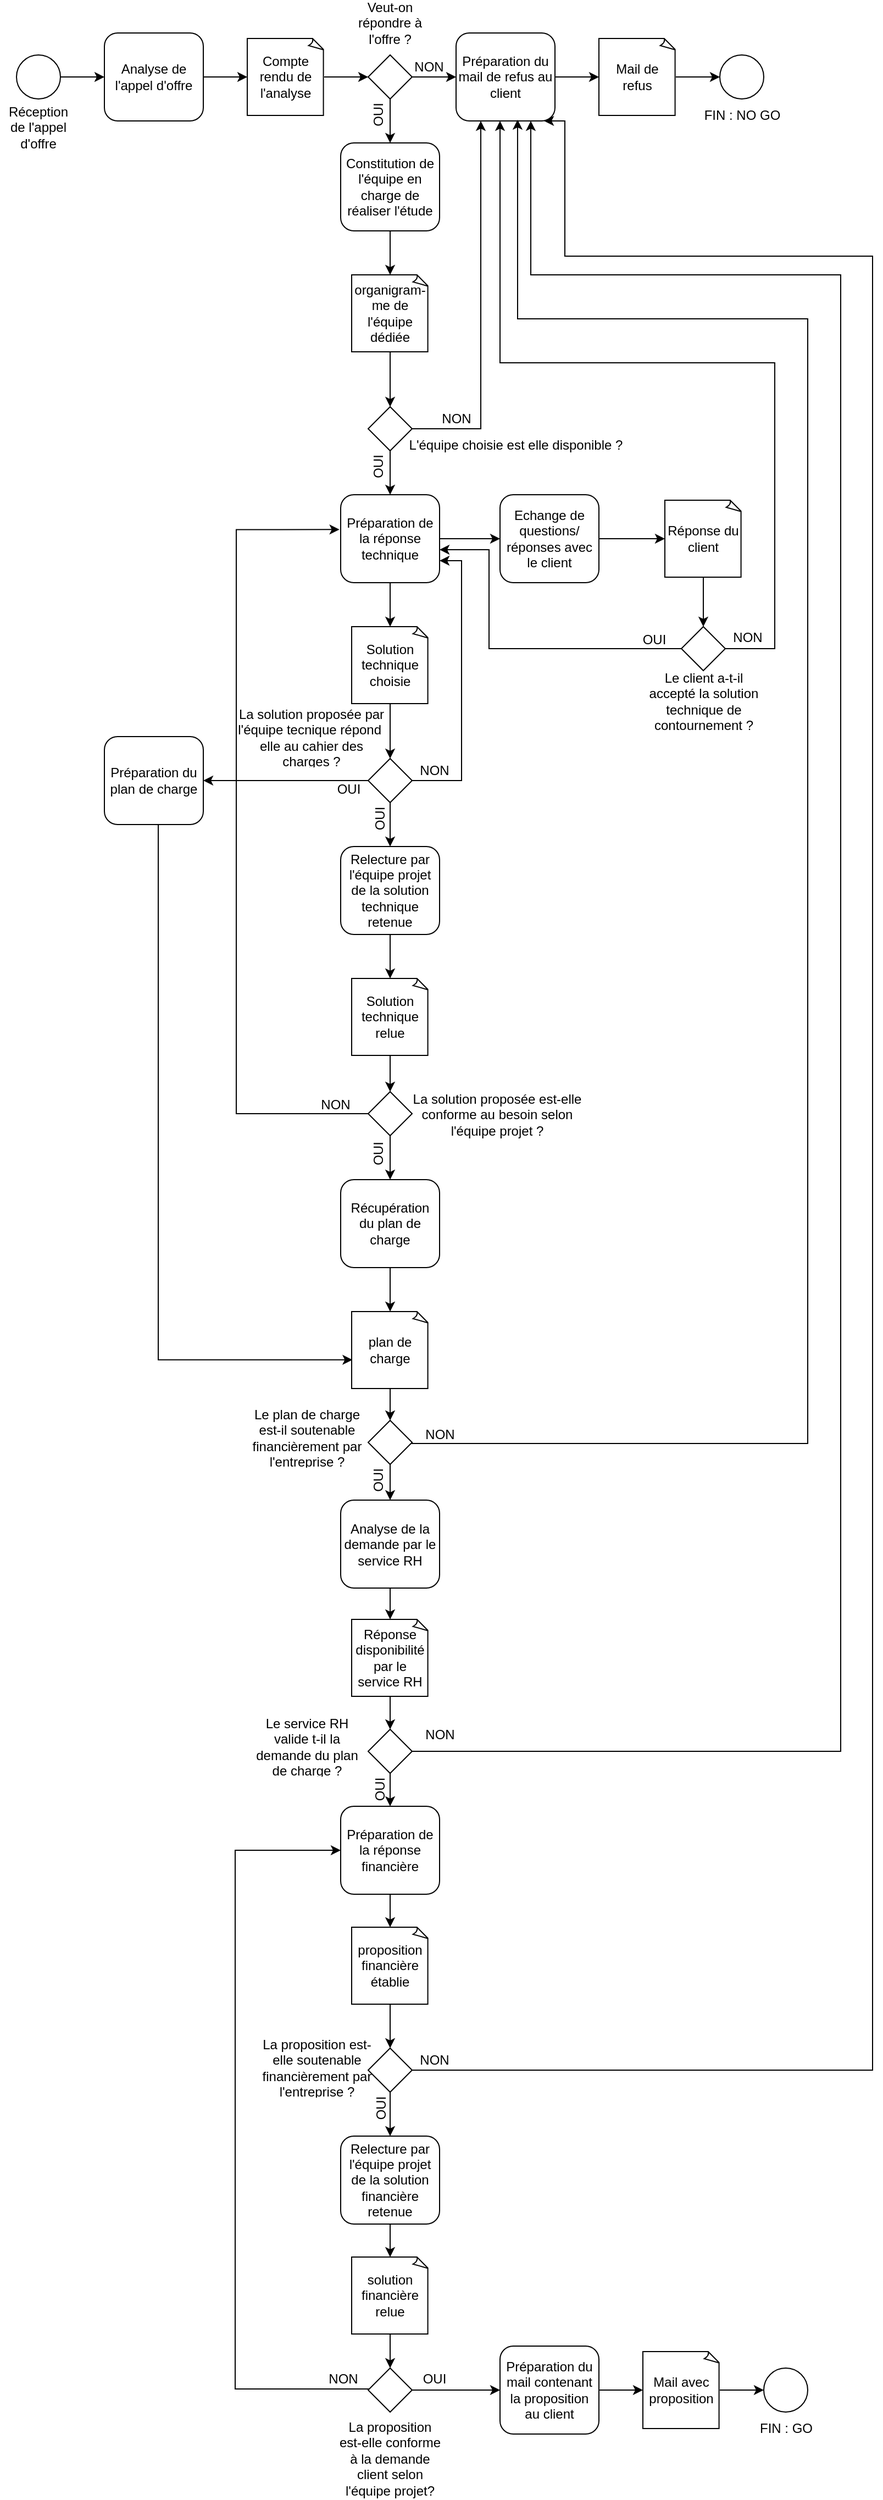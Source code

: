 <mxfile version="21.6.1" type="github">
  <diagram name="Page-1" id="06tbPVwSqotmteYgba5W">
    <mxGraphModel dx="1434" dy="726" grid="1" gridSize="10" guides="1" tooltips="1" connect="1" arrows="1" fold="1" page="1" pageScale="1" pageWidth="827" pageHeight="1169" math="0" shadow="0">
      <root>
        <mxCell id="0" />
        <mxCell id="1" parent="0" />
        <mxCell id="W4CwJOv0dRvsqOfOB2o--12" style="edgeStyle=orthogonalEdgeStyle;rounded=0;orthogonalLoop=1;jettySize=auto;html=1;entryX=0;entryY=0.5;entryDx=0;entryDy=0;" parent="1" source="W4CwJOv0dRvsqOfOB2o--1" target="W4CwJOv0dRvsqOfOB2o--9" edge="1">
          <mxGeometry relative="1" as="geometry" />
        </mxCell>
        <mxCell id="W4CwJOv0dRvsqOfOB2o--1" value="" style="ellipse;whiteSpace=wrap;html=1;aspect=fixed;" parent="1" vertex="1">
          <mxGeometry x="21" y="57" width="40" height="40" as="geometry" />
        </mxCell>
        <mxCell id="W4CwJOv0dRvsqOfOB2o--17" value="" style="edgeStyle=orthogonalEdgeStyle;rounded=0;orthogonalLoop=1;jettySize=auto;html=1;entryX=0.5;entryY=0;entryDx=0;entryDy=0;" parent="1" source="W4CwJOv0dRvsqOfOB2o--6" target="W4CwJOv0dRvsqOfOB2o--71" edge="1">
          <mxGeometry relative="1" as="geometry">
            <mxPoint x="361" y="132" as="targetPoint" />
          </mxGeometry>
        </mxCell>
        <mxCell id="W4CwJOv0dRvsqOfOB2o--23" value="" style="edgeStyle=orthogonalEdgeStyle;rounded=0;orthogonalLoop=1;jettySize=auto;html=1;" parent="1" source="W4CwJOv0dRvsqOfOB2o--6" target="W4CwJOv0dRvsqOfOB2o--22" edge="1">
          <mxGeometry relative="1" as="geometry" />
        </mxCell>
        <mxCell id="W4CwJOv0dRvsqOfOB2o--6" value="" style="rhombus;whiteSpace=wrap;html=1;" parent="1" vertex="1">
          <mxGeometry x="341" y="57" width="40" height="40" as="geometry" />
        </mxCell>
        <mxCell id="W4CwJOv0dRvsqOfOB2o--66" value="" style="edgeStyle=orthogonalEdgeStyle;rounded=0;orthogonalLoop=1;jettySize=auto;html=1;" parent="1" source="W4CwJOv0dRvsqOfOB2o--9" target="W4CwJOv0dRvsqOfOB2o--65" edge="1">
          <mxGeometry relative="1" as="geometry" />
        </mxCell>
        <mxCell id="W4CwJOv0dRvsqOfOB2o--9" value="Analyse de l&#39;appel d&#39;offre" style="rounded=1;whiteSpace=wrap;html=1;" parent="1" vertex="1">
          <mxGeometry x="101" y="37" width="90" height="80" as="geometry" />
        </mxCell>
        <mxCell id="W4CwJOv0dRvsqOfOB2o--14" value="" style="ellipse;whiteSpace=wrap;html=1;" parent="1" vertex="1">
          <mxGeometry x="661" y="57" width="40" height="40" as="geometry" />
        </mxCell>
        <mxCell id="W4CwJOv0dRvsqOfOB2o--18" value="&lt;p&gt;Réception de l&#39;appel d&#39;offre&lt;br&gt;&lt;/p&gt;" style="text;html=1;strokeColor=none;fillColor=none;spacing=5;spacingTop=-20;whiteSpace=wrap;overflow=hidden;rounded=0;align=center;" parent="1" vertex="1">
          <mxGeometry x="6" y="100" width="70" height="50" as="geometry" />
        </mxCell>
        <mxCell id="W4CwJOv0dRvsqOfOB2o--20" value="OUI" style="text;html=1;align=center;verticalAlign=bottom;resizable=0;points=[];autosize=1;strokeColor=none;fillColor=none;horizontal=0;" parent="1" vertex="1">
          <mxGeometry x="319.73" y="97" width="40" height="30" as="geometry" />
        </mxCell>
        <mxCell id="W4CwJOv0dRvsqOfOB2o--21" value="NON" style="text;html=1;align=center;verticalAlign=bottom;resizable=0;points=[];autosize=1;strokeColor=none;fillColor=none;" parent="1" vertex="1">
          <mxGeometry x="371" y="47" width="50" height="30" as="geometry" />
        </mxCell>
        <mxCell id="W4CwJOv0dRvsqOfOB2o--69" value="" style="edgeStyle=orthogonalEdgeStyle;rounded=0;orthogonalLoop=1;jettySize=auto;html=1;" parent="1" source="W4CwJOv0dRvsqOfOB2o--22" target="W4CwJOv0dRvsqOfOB2o--68" edge="1">
          <mxGeometry relative="1" as="geometry" />
        </mxCell>
        <mxCell id="W4CwJOv0dRvsqOfOB2o--22" value="Préparation du mail de refus au client" style="rounded=1;whiteSpace=wrap;html=1;" parent="1" vertex="1">
          <mxGeometry x="421" y="37" width="90" height="80" as="geometry" />
        </mxCell>
        <mxCell id="W4CwJOv0dRvsqOfOB2o--25" value="FIN : NO GO" style="text;html=1;align=center;verticalAlign=middle;resizable=0;points=[];autosize=1;strokeColor=none;fillColor=none;" parent="1" vertex="1">
          <mxGeometry x="636" y="97" width="90" height="30" as="geometry" />
        </mxCell>
        <mxCell id="W4CwJOv0dRvsqOfOB2o--95" value="" style="edgeStyle=orthogonalEdgeStyle;rounded=0;orthogonalLoop=1;jettySize=auto;html=1;" parent="1" source="W4CwJOv0dRvsqOfOB2o--26" target="W4CwJOv0dRvsqOfOB2o--93" edge="1">
          <mxGeometry relative="1" as="geometry" />
        </mxCell>
        <mxCell id="W4CwJOv0dRvsqOfOB2o--163" value="" style="edgeStyle=orthogonalEdgeStyle;rounded=0;orthogonalLoop=1;jettySize=auto;html=1;" parent="1" source="W4CwJOv0dRvsqOfOB2o--26" target="W4CwJOv0dRvsqOfOB2o--94" edge="1">
          <mxGeometry relative="1" as="geometry" />
        </mxCell>
        <mxCell id="W4CwJOv0dRvsqOfOB2o--26" value="Préparation de la réponse technique " style="rounded=1;whiteSpace=wrap;html=1;" parent="1" vertex="1">
          <mxGeometry x="316" y="457" width="90" height="80" as="geometry" />
        </mxCell>
        <mxCell id="W4CwJOv0dRvsqOfOB2o--146" value="" style="edgeStyle=orthogonalEdgeStyle;rounded=0;orthogonalLoop=1;jettySize=auto;html=1;" parent="1" source="W4CwJOv0dRvsqOfOB2o--53" target="W4CwJOv0dRvsqOfOB2o--143" edge="1">
          <mxGeometry relative="1" as="geometry" />
        </mxCell>
        <mxCell id="W4CwJOv0dRvsqOfOB2o--164" style="edgeStyle=orthogonalEdgeStyle;rounded=0;orthogonalLoop=1;jettySize=auto;html=1;exitX=1;exitY=0.5;exitDx=0;exitDy=0;entryX=1;entryY=0.75;entryDx=0;entryDy=0;" parent="1" source="W4CwJOv0dRvsqOfOB2o--53" target="W4CwJOv0dRvsqOfOB2o--26" edge="1">
          <mxGeometry relative="1" as="geometry">
            <Array as="points">
              <mxPoint x="426" y="717" />
              <mxPoint x="426" y="517" />
            </Array>
            <mxPoint x="476" y="717" as="sourcePoint" />
            <mxPoint x="451" y="517" as="targetPoint" />
          </mxGeometry>
        </mxCell>
        <mxCell id="qf3wXV-jR4rl2hwFz4tr-2" style="edgeStyle=orthogonalEdgeStyle;rounded=0;orthogonalLoop=1;jettySize=auto;html=1;entryX=1;entryY=0.5;entryDx=0;entryDy=0;" edge="1" parent="1" source="W4CwJOv0dRvsqOfOB2o--53" target="W4CwJOv0dRvsqOfOB2o--166">
          <mxGeometry relative="1" as="geometry" />
        </mxCell>
        <mxCell id="W4CwJOv0dRvsqOfOB2o--53" value="" style="rhombus;whiteSpace=wrap;html=1;" parent="1" vertex="1">
          <mxGeometry x="341" y="697" width="40" height="40" as="geometry" />
        </mxCell>
        <mxCell id="W4CwJOv0dRvsqOfOB2o--67" value="" style="edgeStyle=orthogonalEdgeStyle;rounded=0;orthogonalLoop=1;jettySize=auto;html=1;entryX=0;entryY=0.5;entryDx=0;entryDy=0;" parent="1" source="W4CwJOv0dRvsqOfOB2o--65" target="W4CwJOv0dRvsqOfOB2o--6" edge="1">
          <mxGeometry relative="1" as="geometry" />
        </mxCell>
        <mxCell id="W4CwJOv0dRvsqOfOB2o--65" value="Compte rendu de l&#39;analyse" style="whiteSpace=wrap;html=1;shape=mxgraph.basic.document" parent="1" vertex="1">
          <mxGeometry x="231" y="42" width="70" height="70" as="geometry" />
        </mxCell>
        <mxCell id="W4CwJOv0dRvsqOfOB2o--70" value="" style="edgeStyle=orthogonalEdgeStyle;rounded=0;orthogonalLoop=1;jettySize=auto;html=1;entryX=0;entryY=0.5;entryDx=0;entryDy=0;" parent="1" source="W4CwJOv0dRvsqOfOB2o--68" target="W4CwJOv0dRvsqOfOB2o--14" edge="1">
          <mxGeometry relative="1" as="geometry" />
        </mxCell>
        <mxCell id="W4CwJOv0dRvsqOfOB2o--68" value="Mail de refus" style="whiteSpace=wrap;html=1;shape=mxgraph.basic.document" parent="1" vertex="1">
          <mxGeometry x="551" y="42" width="70" height="70" as="geometry" />
        </mxCell>
        <mxCell id="W4CwJOv0dRvsqOfOB2o--77" value="" style="edgeStyle=orthogonalEdgeStyle;rounded=0;orthogonalLoop=1;jettySize=auto;html=1;" parent="1" source="W4CwJOv0dRvsqOfOB2o--71" target="W4CwJOv0dRvsqOfOB2o--76" edge="1">
          <mxGeometry relative="1" as="geometry" />
        </mxCell>
        <mxCell id="W4CwJOv0dRvsqOfOB2o--71" value="Constitution de l&#39;équipe en charge de réaliser l&#39;étude " style="rounded=1;whiteSpace=wrap;html=1;" parent="1" vertex="1">
          <mxGeometry x="316" y="137" width="90" height="80" as="geometry" />
        </mxCell>
        <mxCell id="W4CwJOv0dRvsqOfOB2o--72" value="Veut-on répondre à l&#39;offre ?" style="text;html=1;strokeColor=none;fillColor=none;spacing=5;spacingTop=-20;whiteSpace=wrap;overflow=hidden;rounded=0;align=center;" parent="1" vertex="1">
          <mxGeometry x="326" y="17" width="70" height="30" as="geometry" />
        </mxCell>
        <mxCell id="W4CwJOv0dRvsqOfOB2o--90" value="" style="edgeStyle=orthogonalEdgeStyle;rounded=0;orthogonalLoop=1;jettySize=auto;html=1;" parent="1" source="W4CwJOv0dRvsqOfOB2o--75" target="W4CwJOv0dRvsqOfOB2o--26" edge="1">
          <mxGeometry relative="1" as="geometry" />
        </mxCell>
        <mxCell id="W4CwJOv0dRvsqOfOB2o--210" style="edgeStyle=orthogonalEdgeStyle;rounded=0;orthogonalLoop=1;jettySize=auto;html=1;entryX=0.25;entryY=1;entryDx=0;entryDy=0;" parent="1" source="W4CwJOv0dRvsqOfOB2o--75" target="W4CwJOv0dRvsqOfOB2o--22" edge="1">
          <mxGeometry relative="1" as="geometry" />
        </mxCell>
        <mxCell id="W4CwJOv0dRvsqOfOB2o--75" value="" style="rhombus;whiteSpace=wrap;html=1;" parent="1" vertex="1">
          <mxGeometry x="341" y="377" width="40" height="40" as="geometry" />
        </mxCell>
        <mxCell id="W4CwJOv0dRvsqOfOB2o--78" value="" style="edgeStyle=orthogonalEdgeStyle;rounded=0;orthogonalLoop=1;jettySize=auto;html=1;" parent="1" source="W4CwJOv0dRvsqOfOB2o--76" target="W4CwJOv0dRvsqOfOB2o--75" edge="1">
          <mxGeometry relative="1" as="geometry" />
        </mxCell>
        <mxCell id="W4CwJOv0dRvsqOfOB2o--76" value="organigram-me de l&#39;équipe dédiée" style="whiteSpace=wrap;html=1;shape=mxgraph.basic.document" parent="1" vertex="1">
          <mxGeometry x="326" y="257" width="70" height="70" as="geometry" />
        </mxCell>
        <mxCell id="W4CwJOv0dRvsqOfOB2o--79" value="L&#39;équipe choisie est elle disponible ?" style="text;html=1;align=center;verticalAlign=middle;resizable=0;points=[];autosize=1;strokeColor=none;fillColor=none;" parent="1" vertex="1">
          <mxGeometry x="359.73" y="397" width="230" height="30" as="geometry" />
        </mxCell>
        <mxCell id="W4CwJOv0dRvsqOfOB2o--88" value="NON" style="text;html=1;align=center;verticalAlign=bottom;resizable=0;points=[];autosize=1;strokeColor=none;fillColor=none;" parent="1" vertex="1">
          <mxGeometry x="396" y="367" width="50" height="30" as="geometry" />
        </mxCell>
        <mxCell id="W4CwJOv0dRvsqOfOB2o--91" value="OUI" style="text;html=1;align=center;verticalAlign=bottom;resizable=0;points=[];autosize=1;strokeColor=none;fillColor=none;horizontal=0;" parent="1" vertex="1">
          <mxGeometry x="319.73" y="417" width="40" height="30" as="geometry" />
        </mxCell>
        <mxCell id="W4CwJOv0dRvsqOfOB2o--96" value="" style="edgeStyle=orthogonalEdgeStyle;rounded=0;orthogonalLoop=1;jettySize=auto;html=1;" parent="1" source="W4CwJOv0dRvsqOfOB2o--93" target="W4CwJOv0dRvsqOfOB2o--53" edge="1">
          <mxGeometry relative="1" as="geometry" />
        </mxCell>
        <mxCell id="W4CwJOv0dRvsqOfOB2o--93" value="Solution technique choisie" style="whiteSpace=wrap;html=1;shape=mxgraph.basic.document" parent="1" vertex="1">
          <mxGeometry x="326" y="577" width="70" height="70" as="geometry" />
        </mxCell>
        <mxCell id="W4CwJOv0dRvsqOfOB2o--108" value="" style="edgeStyle=orthogonalEdgeStyle;rounded=0;orthogonalLoop=1;jettySize=auto;html=1;" parent="1" source="W4CwJOv0dRvsqOfOB2o--94" target="W4CwJOv0dRvsqOfOB2o--102" edge="1">
          <mxGeometry relative="1" as="geometry" />
        </mxCell>
        <mxCell id="W4CwJOv0dRvsqOfOB2o--94" value="Echange de questions/ réponses avec le client" style="rounded=1;whiteSpace=wrap;html=1;" parent="1" vertex="1">
          <mxGeometry x="461" y="457" width="90" height="80" as="geometry" />
        </mxCell>
        <mxCell id="W4CwJOv0dRvsqOfOB2o--114" value="" style="edgeStyle=orthogonalEdgeStyle;rounded=0;orthogonalLoop=1;jettySize=auto;html=1;" parent="1" source="W4CwJOv0dRvsqOfOB2o--98" target="W4CwJOv0dRvsqOfOB2o--113" edge="1">
          <mxGeometry relative="1" as="geometry" />
        </mxCell>
        <mxCell id="W4CwJOv0dRvsqOfOB2o--98" value="Préparation de la réponse financière" style="rounded=1;whiteSpace=wrap;html=1;" parent="1" vertex="1">
          <mxGeometry x="316" y="1650" width="90" height="80" as="geometry" />
        </mxCell>
        <mxCell id="W4CwJOv0dRvsqOfOB2o--100" value="OUI" style="text;html=1;align=center;verticalAlign=bottom;resizable=0;points=[];autosize=1;strokeColor=none;fillColor=none;horizontal=0;" parent="1" vertex="1">
          <mxGeometry x="321" y="737" width="40" height="30" as="geometry" />
        </mxCell>
        <mxCell id="W4CwJOv0dRvsqOfOB2o--105" value="" style="edgeStyle=orthogonalEdgeStyle;rounded=0;orthogonalLoop=1;jettySize=auto;html=1;" parent="1" source="W4CwJOv0dRvsqOfOB2o--102" target="W4CwJOv0dRvsqOfOB2o--103" edge="1">
          <mxGeometry relative="1" as="geometry" />
        </mxCell>
        <mxCell id="W4CwJOv0dRvsqOfOB2o--102" value="Réponse du client" style="whiteSpace=wrap;html=1;shape=mxgraph.basic.document" parent="1" vertex="1">
          <mxGeometry x="611" y="462" width="70" height="70" as="geometry" />
        </mxCell>
        <mxCell id="W4CwJOv0dRvsqOfOB2o--147" style="edgeStyle=orthogonalEdgeStyle;rounded=0;orthogonalLoop=1;jettySize=auto;html=1;" parent="1" source="W4CwJOv0dRvsqOfOB2o--103" edge="1">
          <mxGeometry relative="1" as="geometry">
            <mxPoint x="406" y="507" as="targetPoint" />
            <Array as="points">
              <mxPoint x="451" y="597" />
              <mxPoint x="451" y="507" />
              <mxPoint x="406" y="507" />
            </Array>
          </mxGeometry>
        </mxCell>
        <mxCell id="W4CwJOv0dRvsqOfOB2o--154" style="edgeStyle=orthogonalEdgeStyle;rounded=0;orthogonalLoop=1;jettySize=auto;html=1;" parent="1" source="W4CwJOv0dRvsqOfOB2o--103" edge="1">
          <mxGeometry relative="1" as="geometry">
            <mxPoint x="461" y="117" as="targetPoint" />
            <Array as="points">
              <mxPoint x="711" y="597" />
              <mxPoint x="711" y="337" />
              <mxPoint x="461" y="337" />
            </Array>
          </mxGeometry>
        </mxCell>
        <mxCell id="W4CwJOv0dRvsqOfOB2o--103" value="" style="rhombus;whiteSpace=wrap;html=1;" parent="1" vertex="1">
          <mxGeometry x="626" y="577" width="40" height="40" as="geometry" />
        </mxCell>
        <mxCell id="W4CwJOv0dRvsqOfOB2o--111" value="La solution proposée par l&#39;équipe tecnique répond&amp;nbsp; elle au cahier des charges ?" style="text;html=1;strokeColor=none;fillColor=none;spacing=5;spacingTop=-20;whiteSpace=wrap;overflow=hidden;rounded=0;align=center;" parent="1" vertex="1">
          <mxGeometry x="217" y="660" width="145" height="45" as="geometry" />
        </mxCell>
        <mxCell id="W4CwJOv0dRvsqOfOB2o--112" value="Le client a-t-il accepté la solution technique de contournement ?" style="text;html=1;strokeColor=none;fillColor=none;spacing=5;spacingTop=-20;whiteSpace=wrap;overflow=hidden;rounded=0;align=center;" parent="1" vertex="1">
          <mxGeometry x="588.5" y="627" width="115" height="50" as="geometry" />
        </mxCell>
        <mxCell id="W4CwJOv0dRvsqOfOB2o--117" value="" style="edgeStyle=orthogonalEdgeStyle;rounded=0;orthogonalLoop=1;jettySize=auto;html=1;" parent="1" source="W4CwJOv0dRvsqOfOB2o--113" target="W4CwJOv0dRvsqOfOB2o--116" edge="1">
          <mxGeometry relative="1" as="geometry" />
        </mxCell>
        <mxCell id="W4CwJOv0dRvsqOfOB2o--113" value="proposition financière établie" style="whiteSpace=wrap;html=1;shape=mxgraph.basic.document" parent="1" vertex="1">
          <mxGeometry x="326" y="1760" width="70" height="70" as="geometry" />
        </mxCell>
        <mxCell id="W4CwJOv0dRvsqOfOB2o--124" value="" style="edgeStyle=orthogonalEdgeStyle;rounded=0;orthogonalLoop=1;jettySize=auto;html=1;" parent="1" source="W4CwJOv0dRvsqOfOB2o--116" target="W4CwJOv0dRvsqOfOB2o--123" edge="1">
          <mxGeometry relative="1" as="geometry" />
        </mxCell>
        <mxCell id="W4CwJOv0dRvsqOfOB2o--212" style="edgeStyle=orthogonalEdgeStyle;rounded=0;orthogonalLoop=1;jettySize=auto;html=1;entryX=0.889;entryY=1;entryDx=0;entryDy=0;entryPerimeter=0;exitX=1;exitY=0.5;exitDx=0;exitDy=0;" parent="1" source="W4CwJOv0dRvsqOfOB2o--116" target="W4CwJOv0dRvsqOfOB2o--22" edge="1">
          <mxGeometry relative="1" as="geometry">
            <Array as="points">
              <mxPoint x="800" y="1890" />
              <mxPoint x="800" y="240" />
              <mxPoint x="520" y="240" />
              <mxPoint x="520" y="117" />
            </Array>
          </mxGeometry>
        </mxCell>
        <mxCell id="W4CwJOv0dRvsqOfOB2o--116" value="" style="rhombus;whiteSpace=wrap;html=1;" parent="1" vertex="1">
          <mxGeometry x="341" y="1870" width="40" height="40" as="geometry" />
        </mxCell>
        <mxCell id="W4CwJOv0dRvsqOfOB2o--118" value="NON" style="text;html=1;align=center;verticalAlign=middle;resizable=0;points=[];autosize=1;strokeColor=none;fillColor=none;" parent="1" vertex="1">
          <mxGeometry x="376" y="693" width="50" height="30" as="geometry" />
        </mxCell>
        <mxCell id="W4CwJOv0dRvsqOfOB2o--121" value="NON" style="text;html=1;align=center;verticalAlign=middle;resizable=0;points=[];autosize=1;strokeColor=none;fillColor=none;" parent="1" vertex="1">
          <mxGeometry x="376" y="1866" width="50" height="30" as="geometry" />
        </mxCell>
        <mxCell id="W4CwJOv0dRvsqOfOB2o--122" value="La proposition est-elle conforme à la demande client selon l&#39;équipe projet?" style="text;whiteSpace=wrap;html=1;align=center;" parent="1" vertex="1">
          <mxGeometry x="311" y="2201" width="100" height="40" as="geometry" />
        </mxCell>
        <mxCell id="W4CwJOv0dRvsqOfOB2o--127" value="" style="edgeStyle=orthogonalEdgeStyle;rounded=0;orthogonalLoop=1;jettySize=auto;html=1;" parent="1" source="W4CwJOv0dRvsqOfOB2o--123" target="W4CwJOv0dRvsqOfOB2o--126" edge="1">
          <mxGeometry relative="1" as="geometry" />
        </mxCell>
        <mxCell id="W4CwJOv0dRvsqOfOB2o--123" value="Relecture par l&#39;équipe projet de la solution financière retenue" style="rounded=1;whiteSpace=wrap;html=1;" parent="1" vertex="1">
          <mxGeometry x="316" y="1950" width="90" height="80" as="geometry" />
        </mxCell>
        <mxCell id="W4CwJOv0dRvsqOfOB2o--125" value="OUI" style="text;html=1;align=center;verticalAlign=bottom;resizable=0;points=[];autosize=1;strokeColor=none;fillColor=none;horizontal=0;" parent="1" vertex="1">
          <mxGeometry x="322" y="1910" width="40" height="30" as="geometry" />
        </mxCell>
        <mxCell id="W4CwJOv0dRvsqOfOB2o--129" value="" style="edgeStyle=orthogonalEdgeStyle;rounded=0;orthogonalLoop=1;jettySize=auto;html=1;" parent="1" source="W4CwJOv0dRvsqOfOB2o--126" target="W4CwJOv0dRvsqOfOB2o--128" edge="1">
          <mxGeometry relative="1" as="geometry" />
        </mxCell>
        <mxCell id="W4CwJOv0dRvsqOfOB2o--126" value="solution financière relue" style="whiteSpace=wrap;html=1;shape=mxgraph.basic.document" parent="1" vertex="1">
          <mxGeometry x="326" y="2060" width="70" height="70" as="geometry" />
        </mxCell>
        <mxCell id="W4CwJOv0dRvsqOfOB2o--134" value="" style="edgeStyle=orthogonalEdgeStyle;rounded=0;orthogonalLoop=1;jettySize=auto;html=1;" parent="1" source="W4CwJOv0dRvsqOfOB2o--128" target="W4CwJOv0dRvsqOfOB2o--131" edge="1">
          <mxGeometry relative="1" as="geometry" />
        </mxCell>
        <mxCell id="W4CwJOv0dRvsqOfOB2o--140" style="edgeStyle=orthogonalEdgeStyle;rounded=0;orthogonalLoop=1;jettySize=auto;html=1;entryX=0;entryY=0.5;entryDx=0;entryDy=0;" parent="1" source="W4CwJOv0dRvsqOfOB2o--128" target="W4CwJOv0dRvsqOfOB2o--98" edge="1">
          <mxGeometry relative="1" as="geometry">
            <Array as="points">
              <mxPoint x="220" y="2180" />
              <mxPoint x="220" y="1690" />
            </Array>
          </mxGeometry>
        </mxCell>
        <mxCell id="W4CwJOv0dRvsqOfOB2o--128" value="" style="rhombus;whiteSpace=wrap;html=1;" parent="1" vertex="1">
          <mxGeometry x="341" y="2161" width="40" height="40" as="geometry" />
        </mxCell>
        <mxCell id="W4CwJOv0dRvsqOfOB2o--130" value="" style="ellipse;whiteSpace=wrap;html=1;" parent="1" vertex="1">
          <mxGeometry x="701" y="2161" width="40" height="40" as="geometry" />
        </mxCell>
        <mxCell id="W4CwJOv0dRvsqOfOB2o--135" value="" style="edgeStyle=orthogonalEdgeStyle;rounded=0;orthogonalLoop=1;jettySize=auto;html=1;" parent="1" source="W4CwJOv0dRvsqOfOB2o--131" target="W4CwJOv0dRvsqOfOB2o--132" edge="1">
          <mxGeometry relative="1" as="geometry" />
        </mxCell>
        <mxCell id="W4CwJOv0dRvsqOfOB2o--131" value="Préparation du mail contenant la proposition au client" style="rounded=1;whiteSpace=wrap;html=1;" parent="1" vertex="1">
          <mxGeometry x="461" y="2141" width="90" height="80" as="geometry" />
        </mxCell>
        <mxCell id="W4CwJOv0dRvsqOfOB2o--136" value="" style="edgeStyle=orthogonalEdgeStyle;rounded=0;orthogonalLoop=1;jettySize=auto;html=1;entryX=0;entryY=0.5;entryDx=0;entryDy=0;" parent="1" source="W4CwJOv0dRvsqOfOB2o--132" target="W4CwJOv0dRvsqOfOB2o--130" edge="1">
          <mxGeometry relative="1" as="geometry" />
        </mxCell>
        <mxCell id="W4CwJOv0dRvsqOfOB2o--132" value="Mail avec proposition" style="whiteSpace=wrap;html=1;shape=mxgraph.basic.document" parent="1" vertex="1">
          <mxGeometry x="591" y="2146" width="70" height="70" as="geometry" />
        </mxCell>
        <mxCell id="W4CwJOv0dRvsqOfOB2o--133" value="FIN : GO" style="text;html=1;align=center;verticalAlign=middle;resizable=0;points=[];autosize=1;strokeColor=none;fillColor=none;" parent="1" vertex="1">
          <mxGeometry x="686" y="2201" width="70" height="30" as="geometry" />
        </mxCell>
        <mxCell id="W4CwJOv0dRvsqOfOB2o--137" value="OUI" style="text;html=1;align=center;verticalAlign=middle;resizable=0;points=[];autosize=1;strokeColor=none;fillColor=none;" parent="1" vertex="1">
          <mxGeometry x="381" y="2156" width="40" height="30" as="geometry" />
        </mxCell>
        <mxCell id="W4CwJOv0dRvsqOfOB2o--162" value="" style="edgeStyle=orthogonalEdgeStyle;rounded=0;orthogonalLoop=1;jettySize=auto;html=1;" parent="1" source="W4CwJOv0dRvsqOfOB2o--143" target="W4CwJOv0dRvsqOfOB2o--159" edge="1">
          <mxGeometry relative="1" as="geometry" />
        </mxCell>
        <mxCell id="W4CwJOv0dRvsqOfOB2o--143" value="Relecture par l&#39;équipe projet de la solution technique retenue" style="rounded=1;whiteSpace=wrap;html=1;" parent="1" vertex="1">
          <mxGeometry x="316" y="777" width="90" height="80" as="geometry" />
        </mxCell>
        <mxCell id="W4CwJOv0dRvsqOfOB2o--178" style="edgeStyle=orthogonalEdgeStyle;rounded=0;orthogonalLoop=1;jettySize=auto;html=1;entryX=-0.013;entryY=0.396;entryDx=0;entryDy=0;entryPerimeter=0;exitX=0;exitY=0.5;exitDx=0;exitDy=0;" parent="1" source="W4CwJOv0dRvsqOfOB2o--144" target="W4CwJOv0dRvsqOfOB2o--26" edge="1">
          <mxGeometry relative="1" as="geometry">
            <Array as="points">
              <mxPoint x="221" y="1020" />
              <mxPoint x="221" y="489" />
            </Array>
          </mxGeometry>
        </mxCell>
        <mxCell id="W4CwJOv0dRvsqOfOB2o--193" value="" style="edgeStyle=orthogonalEdgeStyle;rounded=0;orthogonalLoop=1;jettySize=auto;html=1;" parent="1" source="W4CwJOv0dRvsqOfOB2o--144" target="W4CwJOv0dRvsqOfOB2o--189" edge="1">
          <mxGeometry relative="1" as="geometry" />
        </mxCell>
        <mxCell id="W4CwJOv0dRvsqOfOB2o--144" value="" style="rhombus;whiteSpace=wrap;html=1;" parent="1" vertex="1">
          <mxGeometry x="341" y="1000" width="40" height="40" as="geometry" />
        </mxCell>
        <mxCell id="W4CwJOv0dRvsqOfOB2o--149" value="La solution proposée est-elle conforme au besoin selon l&#39;équipe projet ?" style="text;html=1;strokeColor=none;fillColor=none;spacing=5;spacingTop=-20;whiteSpace=wrap;overflow=hidden;rounded=0;align=center;" parent="1" vertex="1">
          <mxGeometry x="376" y="1010" width="165" height="45" as="geometry" />
        </mxCell>
        <mxCell id="W4CwJOv0dRvsqOfOB2o--152" value="OUI" style="text;html=1;align=center;verticalAlign=bottom;resizable=0;points=[];autosize=1;strokeColor=none;fillColor=none;horizontal=0;" parent="1" vertex="1">
          <mxGeometry x="319.73" y="1042" width="40" height="30" as="geometry" />
        </mxCell>
        <mxCell id="W4CwJOv0dRvsqOfOB2o--155" value="NON" style="text;html=1;align=center;verticalAlign=middle;resizable=0;points=[];autosize=1;strokeColor=none;fillColor=none;" parent="1" vertex="1">
          <mxGeometry x="661" y="572" width="50" height="30" as="geometry" />
        </mxCell>
        <mxCell id="W4CwJOv0dRvsqOfOB2o--156" value="OUI" style="text;html=1;align=center;verticalAlign=middle;resizable=0;points=[];autosize=1;strokeColor=none;fillColor=none;" parent="1" vertex="1">
          <mxGeometry x="581" y="574" width="40" height="30" as="geometry" />
        </mxCell>
        <mxCell id="W4CwJOv0dRvsqOfOB2o--157" value="NON" style="text;html=1;align=center;verticalAlign=middle;resizable=0;points=[];autosize=1;strokeColor=none;fillColor=none;" parent="1" vertex="1">
          <mxGeometry x="286" y="997" width="50" height="30" as="geometry" />
        </mxCell>
        <mxCell id="W4CwJOv0dRvsqOfOB2o--161" value="" style="edgeStyle=orthogonalEdgeStyle;rounded=0;orthogonalLoop=1;jettySize=auto;html=1;entryX=0.5;entryY=0;entryDx=0;entryDy=0;" parent="1" source="W4CwJOv0dRvsqOfOB2o--159" target="W4CwJOv0dRvsqOfOB2o--144" edge="1">
          <mxGeometry relative="1" as="geometry" />
        </mxCell>
        <mxCell id="W4CwJOv0dRvsqOfOB2o--159" value="Solution technique relue" style="whiteSpace=wrap;html=1;shape=mxgraph.basic.document" parent="1" vertex="1">
          <mxGeometry x="326" y="897" width="70" height="70" as="geometry" />
        </mxCell>
        <mxCell id="W4CwJOv0dRvsqOfOB2o--165" value="NON" style="text;html=1;align=center;verticalAlign=middle;resizable=0;points=[];autosize=1;strokeColor=none;fillColor=none;" parent="1" vertex="1">
          <mxGeometry x="293" y="2156" width="50" height="30" as="geometry" />
        </mxCell>
        <mxCell id="W4CwJOv0dRvsqOfOB2o--216" style="edgeStyle=orthogonalEdgeStyle;rounded=0;orthogonalLoop=1;jettySize=auto;html=1;entryX=0.01;entryY=0.627;entryDx=0;entryDy=0;entryPerimeter=0;" parent="1" source="W4CwJOv0dRvsqOfOB2o--166" target="W4CwJOv0dRvsqOfOB2o--192" edge="1">
          <mxGeometry relative="1" as="geometry">
            <Array as="points">
              <mxPoint x="150" y="1244" />
            </Array>
            <mxPoint x="150" y="760" as="sourcePoint" />
          </mxGeometry>
        </mxCell>
        <mxCell id="W4CwJOv0dRvsqOfOB2o--166" value="Préparation du plan de charge" style="rounded=1;whiteSpace=wrap;html=1;" parent="1" vertex="1">
          <mxGeometry x="101" y="677" width="90" height="80" as="geometry" />
        </mxCell>
        <mxCell id="W4CwJOv0dRvsqOfOB2o--205" value="" style="edgeStyle=orthogonalEdgeStyle;rounded=0;orthogonalLoop=1;jettySize=auto;html=1;" parent="1" source="W4CwJOv0dRvsqOfOB2o--170" target="W4CwJOv0dRvsqOfOB2o--98" edge="1">
          <mxGeometry relative="1" as="geometry" />
        </mxCell>
        <mxCell id="W4CwJOv0dRvsqOfOB2o--209" style="edgeStyle=orthogonalEdgeStyle;rounded=0;orthogonalLoop=1;jettySize=auto;html=1;entryX=0.75;entryY=1;entryDx=0;entryDy=0;exitX=1;exitY=0.5;exitDx=0;exitDy=0;" parent="1" source="W4CwJOv0dRvsqOfOB2o--170" target="W4CwJOv0dRvsqOfOB2o--22" edge="1">
          <mxGeometry relative="1" as="geometry">
            <Array as="points">
              <mxPoint x="771" y="1600" />
              <mxPoint x="771" y="257" />
              <mxPoint x="489" y="257" />
              <mxPoint x="489" y="117" />
            </Array>
          </mxGeometry>
        </mxCell>
        <mxCell id="W4CwJOv0dRvsqOfOB2o--170" value="" style="rhombus;whiteSpace=wrap;html=1;" parent="1" vertex="1">
          <mxGeometry x="341" y="1580" width="40" height="40" as="geometry" />
        </mxCell>
        <mxCell id="W4CwJOv0dRvsqOfOB2o--204" value="" style="edgeStyle=orthogonalEdgeStyle;rounded=0;orthogonalLoop=1;jettySize=auto;html=1;" parent="1" source="W4CwJOv0dRvsqOfOB2o--172" target="W4CwJOv0dRvsqOfOB2o--202" edge="1">
          <mxGeometry relative="1" as="geometry" />
        </mxCell>
        <mxCell id="W4CwJOv0dRvsqOfOB2o--172" value="Analyse de la demande par le service RH" style="rounded=1;whiteSpace=wrap;html=1;" parent="1" vertex="1">
          <mxGeometry x="316" y="1371.5" width="90" height="80" as="geometry" />
        </mxCell>
        <mxCell id="W4CwJOv0dRvsqOfOB2o--174" value="La proposition est-elle soutenable financièrement par l&#39;entreprise ?" style="text;html=1;strokeColor=none;fillColor=none;spacing=5;spacingTop=-20;whiteSpace=wrap;overflow=hidden;rounded=0;align=center;" parent="1" vertex="1">
          <mxGeometry x="237.23" y="1870" width="115" height="45" as="geometry" />
        </mxCell>
        <mxCell id="W4CwJOv0dRvsqOfOB2o--188" value="" style="edgeStyle=orthogonalEdgeStyle;rounded=0;orthogonalLoop=1;jettySize=auto;html=1;" parent="1" source="W4CwJOv0dRvsqOfOB2o--189" target="W4CwJOv0dRvsqOfOB2o--192" edge="1">
          <mxGeometry relative="1" as="geometry" />
        </mxCell>
        <mxCell id="W4CwJOv0dRvsqOfOB2o--189" value="Récupération du plan de charge" style="rounded=1;whiteSpace=wrap;html=1;" parent="1" vertex="1">
          <mxGeometry x="316" y="1080" width="90" height="80" as="geometry" />
        </mxCell>
        <mxCell id="W4CwJOv0dRvsqOfOB2o--199" style="edgeStyle=orthogonalEdgeStyle;rounded=0;orthogonalLoop=1;jettySize=auto;html=1;entryX=0.622;entryY=0.986;entryDx=0;entryDy=0;entryPerimeter=0;exitX=1;exitY=0.5;exitDx=0;exitDy=0;" parent="1" source="W4CwJOv0dRvsqOfOB2o--190" target="W4CwJOv0dRvsqOfOB2o--22" edge="1">
          <mxGeometry relative="1" as="geometry">
            <Array as="points">
              <mxPoint x="381" y="1320" />
              <mxPoint x="741" y="1320" />
              <mxPoint x="741" y="297" />
              <mxPoint x="477" y="297" />
            </Array>
          </mxGeometry>
        </mxCell>
        <mxCell id="W4CwJOv0dRvsqOfOB2o--203" value="" style="edgeStyle=orthogonalEdgeStyle;rounded=0;orthogonalLoop=1;jettySize=auto;html=1;" parent="1" source="W4CwJOv0dRvsqOfOB2o--190" target="W4CwJOv0dRvsqOfOB2o--172" edge="1">
          <mxGeometry relative="1" as="geometry" />
        </mxCell>
        <mxCell id="W4CwJOv0dRvsqOfOB2o--190" value="" style="rhombus;whiteSpace=wrap;html=1;" parent="1" vertex="1">
          <mxGeometry x="341" y="1299" width="40" height="40" as="geometry" />
        </mxCell>
        <mxCell id="W4CwJOv0dRvsqOfOB2o--191" value="" style="edgeStyle=orthogonalEdgeStyle;rounded=0;orthogonalLoop=1;jettySize=auto;html=1;entryX=0.5;entryY=0;entryDx=0;entryDy=0;" parent="1" source="W4CwJOv0dRvsqOfOB2o--192" target="W4CwJOv0dRvsqOfOB2o--190" edge="1">
          <mxGeometry relative="1" as="geometry" />
        </mxCell>
        <mxCell id="W4CwJOv0dRvsqOfOB2o--192" value="plan de charge" style="whiteSpace=wrap;html=1;shape=mxgraph.basic.document" parent="1" vertex="1">
          <mxGeometry x="326" y="1200" width="70" height="70" as="geometry" />
        </mxCell>
        <mxCell id="W4CwJOv0dRvsqOfOB2o--195" value="Le plan de charge est-il soutenable financièrement par l&#39;entreprise ?" style="text;html=1;strokeColor=none;fillColor=none;spacing=5;spacingTop=-20;whiteSpace=wrap;overflow=hidden;rounded=0;align=center;" parent="1" vertex="1">
          <mxGeometry x="228" y="1296.5" width="115" height="45" as="geometry" />
        </mxCell>
        <mxCell id="W4CwJOv0dRvsqOfOB2o--196" value="OUI" style="text;html=1;align=center;verticalAlign=bottom;resizable=0;points=[];autosize=1;strokeColor=none;fillColor=none;horizontal=0;" parent="1" vertex="1">
          <mxGeometry x="319.73" y="1339" width="40" height="30" as="geometry" />
        </mxCell>
        <mxCell id="W4CwJOv0dRvsqOfOB2o--201" value="NON" style="text;html=1;align=center;verticalAlign=middle;resizable=0;points=[];autosize=1;strokeColor=none;fillColor=none;" parent="1" vertex="1">
          <mxGeometry x="381" y="1570" width="50" height="30" as="geometry" />
        </mxCell>
        <mxCell id="W4CwJOv0dRvsqOfOB2o--206" value="" style="edgeStyle=orthogonalEdgeStyle;rounded=0;orthogonalLoop=1;jettySize=auto;html=1;" parent="1" source="W4CwJOv0dRvsqOfOB2o--202" target="W4CwJOv0dRvsqOfOB2o--170" edge="1">
          <mxGeometry relative="1" as="geometry" />
        </mxCell>
        <mxCell id="W4CwJOv0dRvsqOfOB2o--202" value="Réponse disponibilité par le service RH" style="whiteSpace=wrap;html=1;shape=mxgraph.basic.document" parent="1" vertex="1">
          <mxGeometry x="326" y="1480" width="70" height="70" as="geometry" />
        </mxCell>
        <mxCell id="W4CwJOv0dRvsqOfOB2o--207" value="Le service RH valide t-il la demande du plan de charge ?" style="text;html=1;strokeColor=none;fillColor=none;spacing=5;spacingTop=-20;whiteSpace=wrap;overflow=hidden;rounded=0;align=center;" parent="1" vertex="1">
          <mxGeometry x="228" y="1577.5" width="115" height="45" as="geometry" />
        </mxCell>
        <mxCell id="W4CwJOv0dRvsqOfOB2o--211" value="OUI" style="text;html=1;align=center;verticalAlign=bottom;resizable=0;points=[];autosize=1;strokeColor=none;fillColor=none;horizontal=0;" parent="1" vertex="1">
          <mxGeometry x="321" y="1620" width="40" height="30" as="geometry" />
        </mxCell>
        <mxCell id="W4CwJOv0dRvsqOfOB2o--217" value="NON" style="text;html=1;align=center;verticalAlign=middle;resizable=0;points=[];autosize=1;strokeColor=none;fillColor=none;" parent="1" vertex="1">
          <mxGeometry x="381" y="1296.5" width="50" height="30" as="geometry" />
        </mxCell>
        <mxCell id="qf3wXV-jR4rl2hwFz4tr-1" value="OUI" style="text;html=1;align=center;verticalAlign=middle;resizable=0;points=[];autosize=1;strokeColor=none;fillColor=none;" vertex="1" parent="1">
          <mxGeometry x="303" y="710" width="40" height="30" as="geometry" />
        </mxCell>
      </root>
    </mxGraphModel>
  </diagram>
</mxfile>
